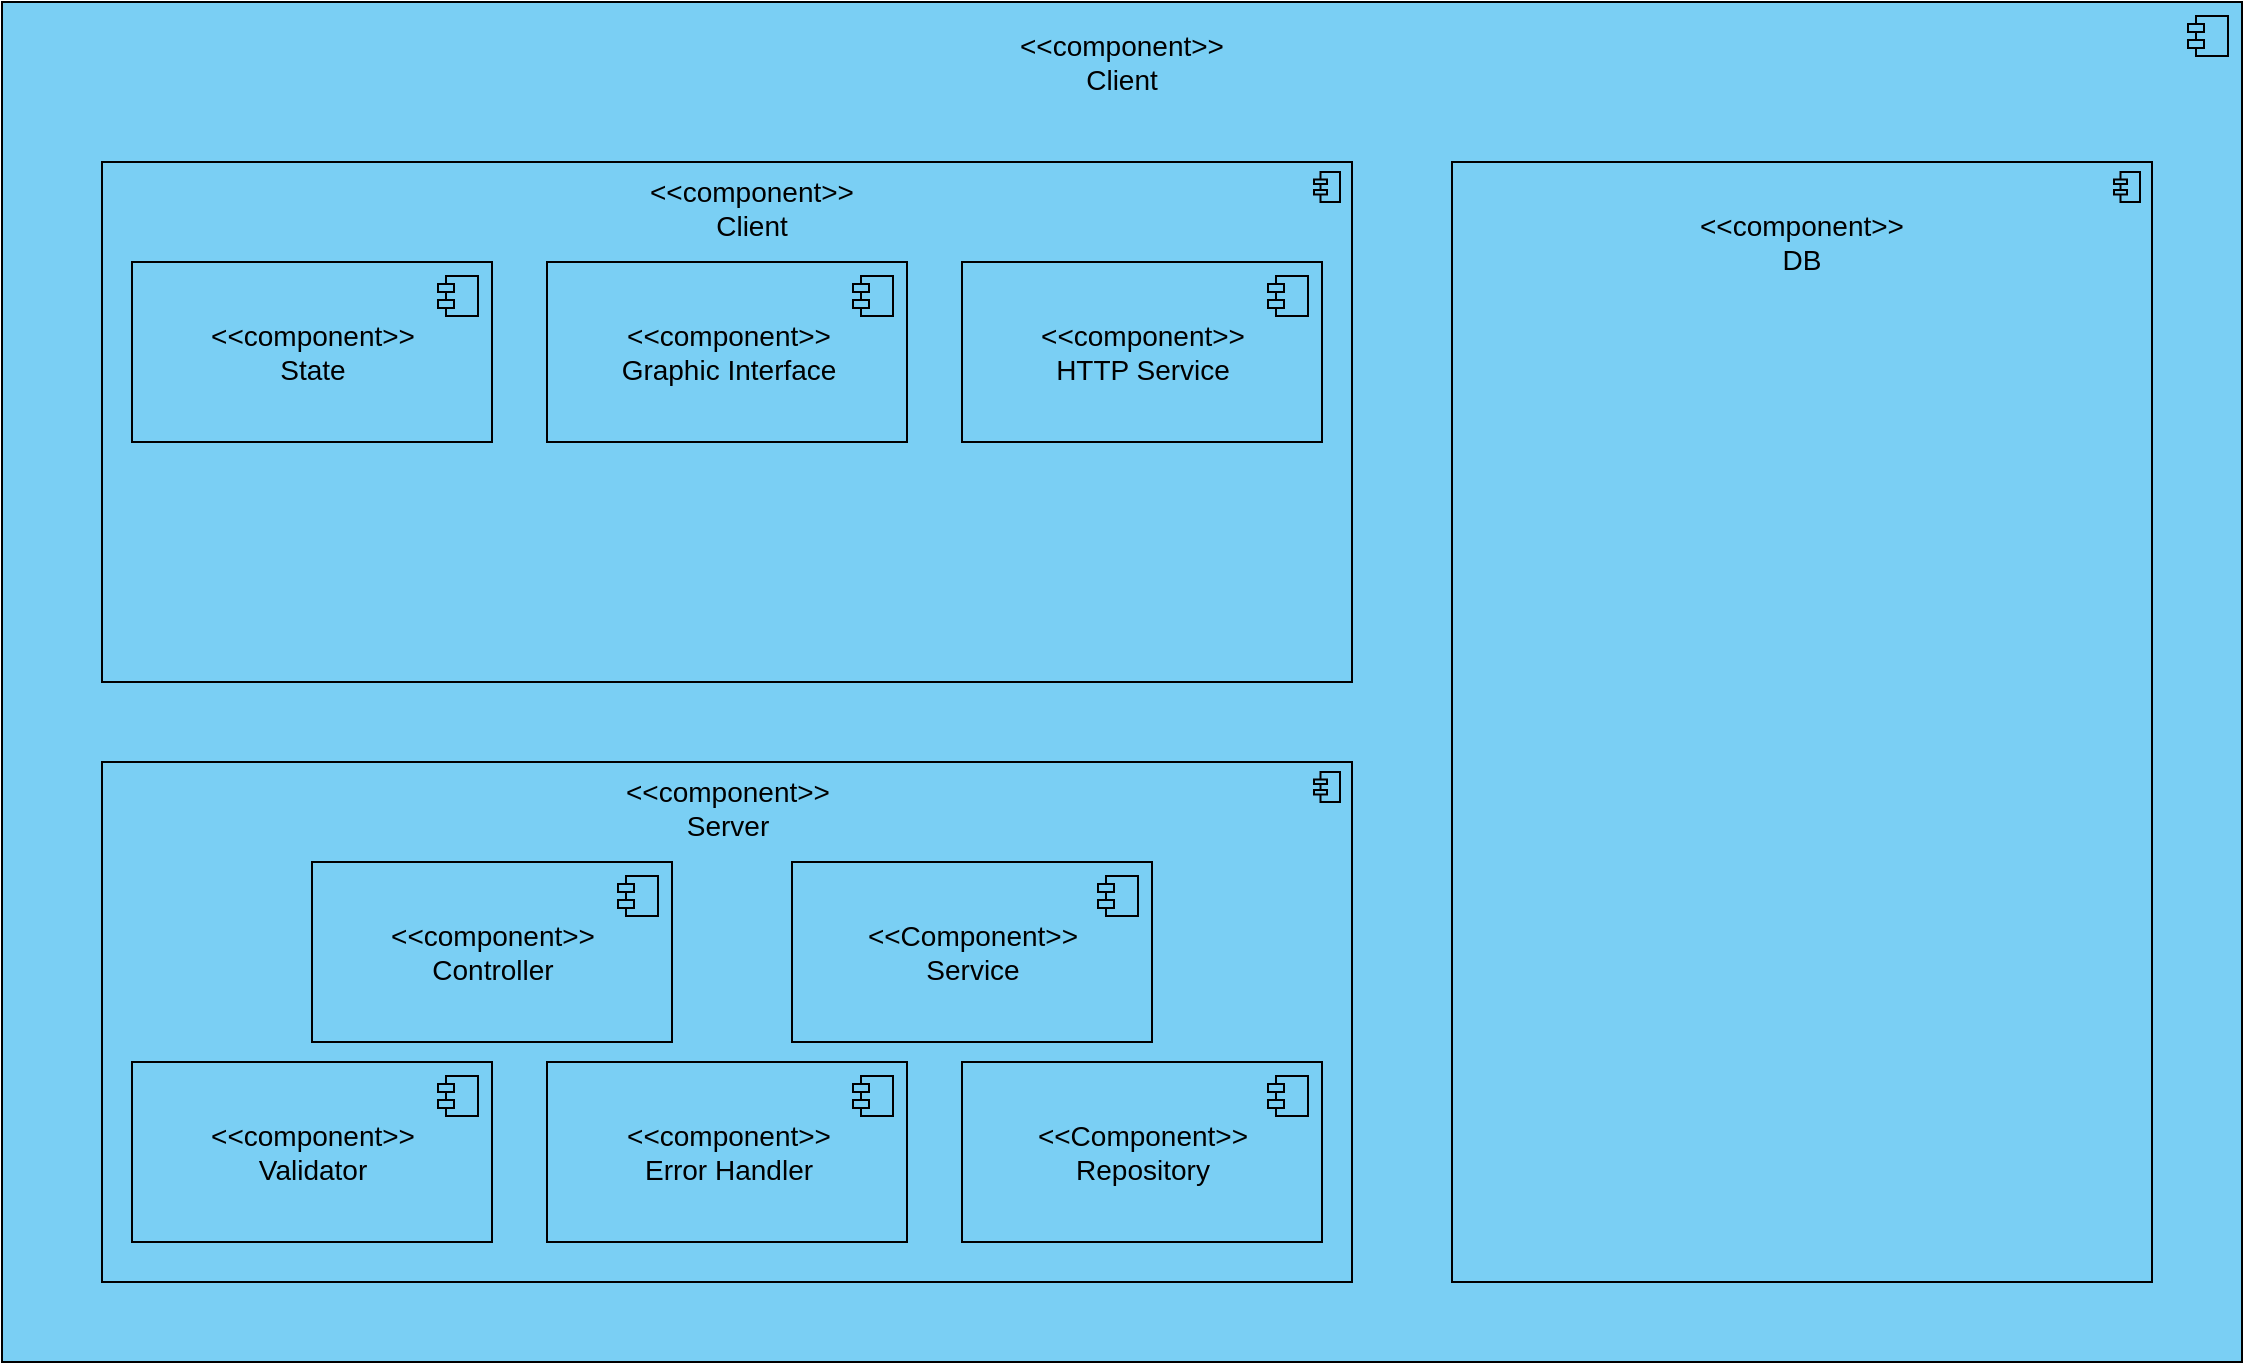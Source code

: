 <mxfile version="20.6.0" type="device"><diagram id="0JnqT0Gqhk58l00l0zCD" name="Страница 1"><mxGraphModel dx="1298" dy="661" grid="1" gridSize="10" guides="1" tooltips="1" connect="1" arrows="1" fold="1" page="1" pageScale="1" pageWidth="1169" pageHeight="827" math="0" shadow="0"><root><mxCell id="0"/><mxCell id="1" parent="0"/><mxCell id="vFwbg9nvRjEucl5JXmWZ-1" value="" style="html=1;dropTarget=0;fillColor=#7acff4;" vertex="1" parent="1"><mxGeometry x="25" y="40" width="1120" height="680" as="geometry"/></mxCell><mxCell id="vFwbg9nvRjEucl5JXmWZ-2" value="" style="shape=module;jettyWidth=8;jettyHeight=4;fillColor=#7acff4;" vertex="1" parent="vFwbg9nvRjEucl5JXmWZ-1"><mxGeometry x="1" width="20" height="20" relative="1" as="geometry"><mxPoint x="-27" y="7" as="offset"/></mxGeometry></mxCell><mxCell id="vFwbg9nvRjEucl5JXmWZ-3" value="&lt;div style=&quot;font-size: 14px;&quot;&gt;&lt;font style=&quot;font-size: 14px;&quot;&gt;&amp;lt;&amp;lt;component&amp;gt;&amp;gt;&lt;/font&gt;&lt;/div&gt;&lt;div style=&quot;font-size: 14px;&quot;&gt;&lt;font style=&quot;font-size: 14px;&quot;&gt;Client&lt;font style=&quot;font-size: 14px;&quot;&gt;&lt;br&gt;&lt;/font&gt;&lt;/font&gt;&lt;/div&gt;" style="text;html=1;strokeColor=none;fillColor=none;align=center;verticalAlign=middle;whiteSpace=wrap;rounded=0;" vertex="1" parent="1"><mxGeometry x="515" y="50" width="140" height="40" as="geometry"/></mxCell><mxCell id="vFwbg9nvRjEucl5JXmWZ-5" value="" style="html=1;outlineConnect=0;whiteSpace=wrap;fillColor=#7acff4;shape=mxgraph.archimate3.application;appType=comp;archiType=square;fontSize=14;" vertex="1" parent="1"><mxGeometry x="75" y="120" width="625" height="260" as="geometry"/></mxCell><mxCell id="vFwbg9nvRjEucl5JXmWZ-7" value="" style="html=1;outlineConnect=0;whiteSpace=wrap;fillColor=#7acff4;shape=mxgraph.archimate3.application;appType=comp;archiType=square;fontSize=14;" vertex="1" parent="1"><mxGeometry x="750" y="120" width="350" height="560" as="geometry"/></mxCell><mxCell id="vFwbg9nvRjEucl5JXmWZ-10" value="&lt;div style=&quot;font-size: 14px;&quot;&gt;&lt;font style=&quot;font-size: 14px;&quot;&gt;&amp;lt;&amp;lt;component&amp;gt;&amp;gt;&lt;/font&gt;&lt;/div&gt;&lt;div style=&quot;font-size: 14px;&quot;&gt;&lt;font style=&quot;font-size: 14px;&quot;&gt;DB&lt;font style=&quot;font-size: 14px;&quot;&gt;&lt;br&gt;&lt;/font&gt;&lt;/font&gt;&lt;/div&gt;" style="text;html=1;strokeColor=none;fillColor=none;align=center;verticalAlign=middle;whiteSpace=wrap;rounded=0;" vertex="1" parent="1"><mxGeometry x="855" y="140" width="140" height="40" as="geometry"/></mxCell><mxCell id="vFwbg9nvRjEucl5JXmWZ-11" value="&lt;div style=&quot;font-size: 14px;&quot;&gt;&lt;font style=&quot;font-size: 14px;&quot;&gt;&amp;lt;&amp;lt;component&amp;gt;&amp;gt;&lt;/font&gt;&lt;/div&gt;&lt;div style=&quot;font-size: 14px;&quot;&gt;&lt;font style=&quot;font-size: 14px;&quot;&gt;Client&lt;font style=&quot;font-size: 14px;&quot;&gt;&lt;br&gt;&lt;/font&gt;&lt;/font&gt;&lt;/div&gt;" style="text;html=1;strokeColor=none;fillColor=none;align=center;verticalAlign=middle;whiteSpace=wrap;rounded=0;" vertex="1" parent="1"><mxGeometry x="330" y="123" width="140" height="40" as="geometry"/></mxCell><mxCell id="vFwbg9nvRjEucl5JXmWZ-14" value="" style="html=1;outlineConnect=0;whiteSpace=wrap;fillColor=#7acff4;shape=mxgraph.archimate3.application;appType=comp;archiType=square;fontSize=14;" vertex="1" parent="1"><mxGeometry x="75" y="420" width="625" height="260" as="geometry"/></mxCell><mxCell id="vFwbg9nvRjEucl5JXmWZ-12" value="&lt;div style=&quot;font-size: 14px;&quot;&gt;&lt;font style=&quot;font-size: 14px;&quot;&gt;&amp;lt;&amp;lt;component&amp;gt;&amp;gt;&lt;/font&gt;&lt;/div&gt;&lt;div style=&quot;font-size: 14px;&quot;&gt;&lt;font style=&quot;font-size: 14px;&quot;&gt;Server&lt;font style=&quot;font-size: 14px;&quot;&gt;&lt;br&gt;&lt;/font&gt;&lt;/font&gt;&lt;/div&gt;" style="text;html=1;strokeColor=none;fillColor=none;align=center;verticalAlign=middle;whiteSpace=wrap;rounded=0;" vertex="1" parent="1"><mxGeometry x="317.5" y="423" width="140" height="40" as="geometry"/></mxCell><mxCell id="vFwbg9nvRjEucl5JXmWZ-17" value="&lt;div&gt;&amp;lt;&amp;lt;component&amp;gt;&amp;gt;&lt;/div&gt;&lt;div&gt;State&lt;br&gt;&lt;/div&gt;" style="html=1;dropTarget=0;fontSize=14;fillColor=#7acff4;" vertex="1" parent="1"><mxGeometry x="90" y="170" width="180" height="90" as="geometry"/></mxCell><mxCell id="vFwbg9nvRjEucl5JXmWZ-18" value="" style="shape=module;jettyWidth=8;jettyHeight=4;fontSize=14;fillColor=#7acff4;" vertex="1" parent="vFwbg9nvRjEucl5JXmWZ-17"><mxGeometry x="1" width="20" height="20" relative="1" as="geometry"><mxPoint x="-27" y="7" as="offset"/></mxGeometry></mxCell><mxCell id="vFwbg9nvRjEucl5JXmWZ-19" value="&lt;div&gt;&amp;lt;&amp;lt;component&amp;gt;&amp;gt;&lt;/div&gt;&lt;div&gt;HTTP Service&lt;br&gt;&lt;/div&gt;" style="html=1;dropTarget=0;fontSize=14;fillColor=#7acff4;" vertex="1" parent="1"><mxGeometry x="505" y="170" width="180" height="90" as="geometry"/></mxCell><mxCell id="vFwbg9nvRjEucl5JXmWZ-20" value="" style="shape=module;jettyWidth=8;jettyHeight=4;fontSize=14;fillColor=#7acff4;" vertex="1" parent="vFwbg9nvRjEucl5JXmWZ-19"><mxGeometry x="1" width="20" height="20" relative="1" as="geometry"><mxPoint x="-27" y="7" as="offset"/></mxGeometry></mxCell><mxCell id="vFwbg9nvRjEucl5JXmWZ-22" value="&lt;div&gt;&amp;lt;&amp;lt;component&amp;gt;&amp;gt;&lt;/div&gt;&lt;div&gt;Graphic Interface&lt;br&gt;&lt;/div&gt;" style="html=1;dropTarget=0;fontSize=14;fillColor=#7acff4;" vertex="1" parent="1"><mxGeometry x="297.5" y="170" width="180" height="90" as="geometry"/></mxCell><mxCell id="vFwbg9nvRjEucl5JXmWZ-23" value="" style="shape=module;jettyWidth=8;jettyHeight=4;fontSize=14;fillColor=#7acff4;" vertex="1" parent="vFwbg9nvRjEucl5JXmWZ-22"><mxGeometry x="1" width="20" height="20" relative="1" as="geometry"><mxPoint x="-27" y="7" as="offset"/></mxGeometry></mxCell><mxCell id="vFwbg9nvRjEucl5JXmWZ-24" value="&lt;div&gt;&amp;lt;&amp;lt;сomponent&amp;gt;&amp;gt;&lt;/div&gt;&lt;div&gt;Controller&lt;br&gt;&lt;/div&gt;" style="html=1;dropTarget=0;fontSize=14;fillColor=#7acff4;" vertex="1" parent="1"><mxGeometry x="180" y="470" width="180" height="90" as="geometry"/></mxCell><mxCell id="vFwbg9nvRjEucl5JXmWZ-25" value="" style="shape=module;jettyWidth=8;jettyHeight=4;fontSize=14;fillColor=#7acff4;" vertex="1" parent="vFwbg9nvRjEucl5JXmWZ-24"><mxGeometry x="1" width="20" height="20" relative="1" as="geometry"><mxPoint x="-27" y="7" as="offset"/></mxGeometry></mxCell><mxCell id="vFwbg9nvRjEucl5JXmWZ-26" value="&lt;div&gt;&amp;lt;&amp;lt;Component&amp;gt;&amp;gt;&lt;/div&gt;&lt;div&gt;Service&lt;br&gt;&lt;/div&gt;" style="html=1;dropTarget=0;fontSize=14;fillColor=#7acff4;" vertex="1" parent="1"><mxGeometry x="420" y="470" width="180" height="90" as="geometry"/></mxCell><mxCell id="vFwbg9nvRjEucl5JXmWZ-27" value="" style="shape=module;jettyWidth=8;jettyHeight=4;fontSize=14;fillColor=#7acff4;" vertex="1" parent="vFwbg9nvRjEucl5JXmWZ-26"><mxGeometry x="1" width="20" height="20" relative="1" as="geometry"><mxPoint x="-27" y="7" as="offset"/></mxGeometry></mxCell><mxCell id="vFwbg9nvRjEucl5JXmWZ-28" value="&lt;div&gt;&amp;lt;&amp;lt;сomponent&amp;gt;&amp;gt;&lt;/div&gt;&lt;div&gt;Validator&lt;br&gt;&lt;/div&gt;" style="html=1;dropTarget=0;fontSize=14;fillColor=#7acff4;" vertex="1" parent="1"><mxGeometry x="90" y="570" width="180" height="90" as="geometry"/></mxCell><mxCell id="vFwbg9nvRjEucl5JXmWZ-29" value="" style="shape=module;jettyWidth=8;jettyHeight=4;fontSize=14;fillColor=#7acff4;" vertex="1" parent="vFwbg9nvRjEucl5JXmWZ-28"><mxGeometry x="1" width="20" height="20" relative="1" as="geometry"><mxPoint x="-27" y="7" as="offset"/></mxGeometry></mxCell><mxCell id="vFwbg9nvRjEucl5JXmWZ-30" value="&lt;div&gt;&amp;lt;&amp;lt;component&amp;gt;&amp;gt;&lt;/div&gt;&lt;div&gt;Error Handler&lt;br&gt;&lt;/div&gt;" style="html=1;dropTarget=0;fontSize=14;fillColor=#7acff4;" vertex="1" parent="1"><mxGeometry x="297.5" y="570" width="180" height="90" as="geometry"/></mxCell><mxCell id="vFwbg9nvRjEucl5JXmWZ-31" value="" style="shape=module;jettyWidth=8;jettyHeight=4;fontSize=14;fillColor=#7acff4;" vertex="1" parent="vFwbg9nvRjEucl5JXmWZ-30"><mxGeometry x="1" width="20" height="20" relative="1" as="geometry"><mxPoint x="-27" y="7" as="offset"/></mxGeometry></mxCell><mxCell id="vFwbg9nvRjEucl5JXmWZ-32" value="&lt;div&gt;&amp;lt;&amp;lt;Component&amp;gt;&amp;gt;&lt;/div&gt;&lt;div&gt;Repository&lt;br&gt;&lt;/div&gt;" style="html=1;dropTarget=0;fontSize=14;fillColor=#7acff4;" vertex="1" parent="1"><mxGeometry x="505" y="570" width="180" height="90" as="geometry"/></mxCell><mxCell id="vFwbg9nvRjEucl5JXmWZ-33" value="" style="shape=module;jettyWidth=8;jettyHeight=4;fontSize=14;fillColor=#7acff4;" vertex="1" parent="vFwbg9nvRjEucl5JXmWZ-32"><mxGeometry x="1" width="20" height="20" relative="1" as="geometry"><mxPoint x="-27" y="7" as="offset"/></mxGeometry></mxCell></root></mxGraphModel></diagram></mxfile>
